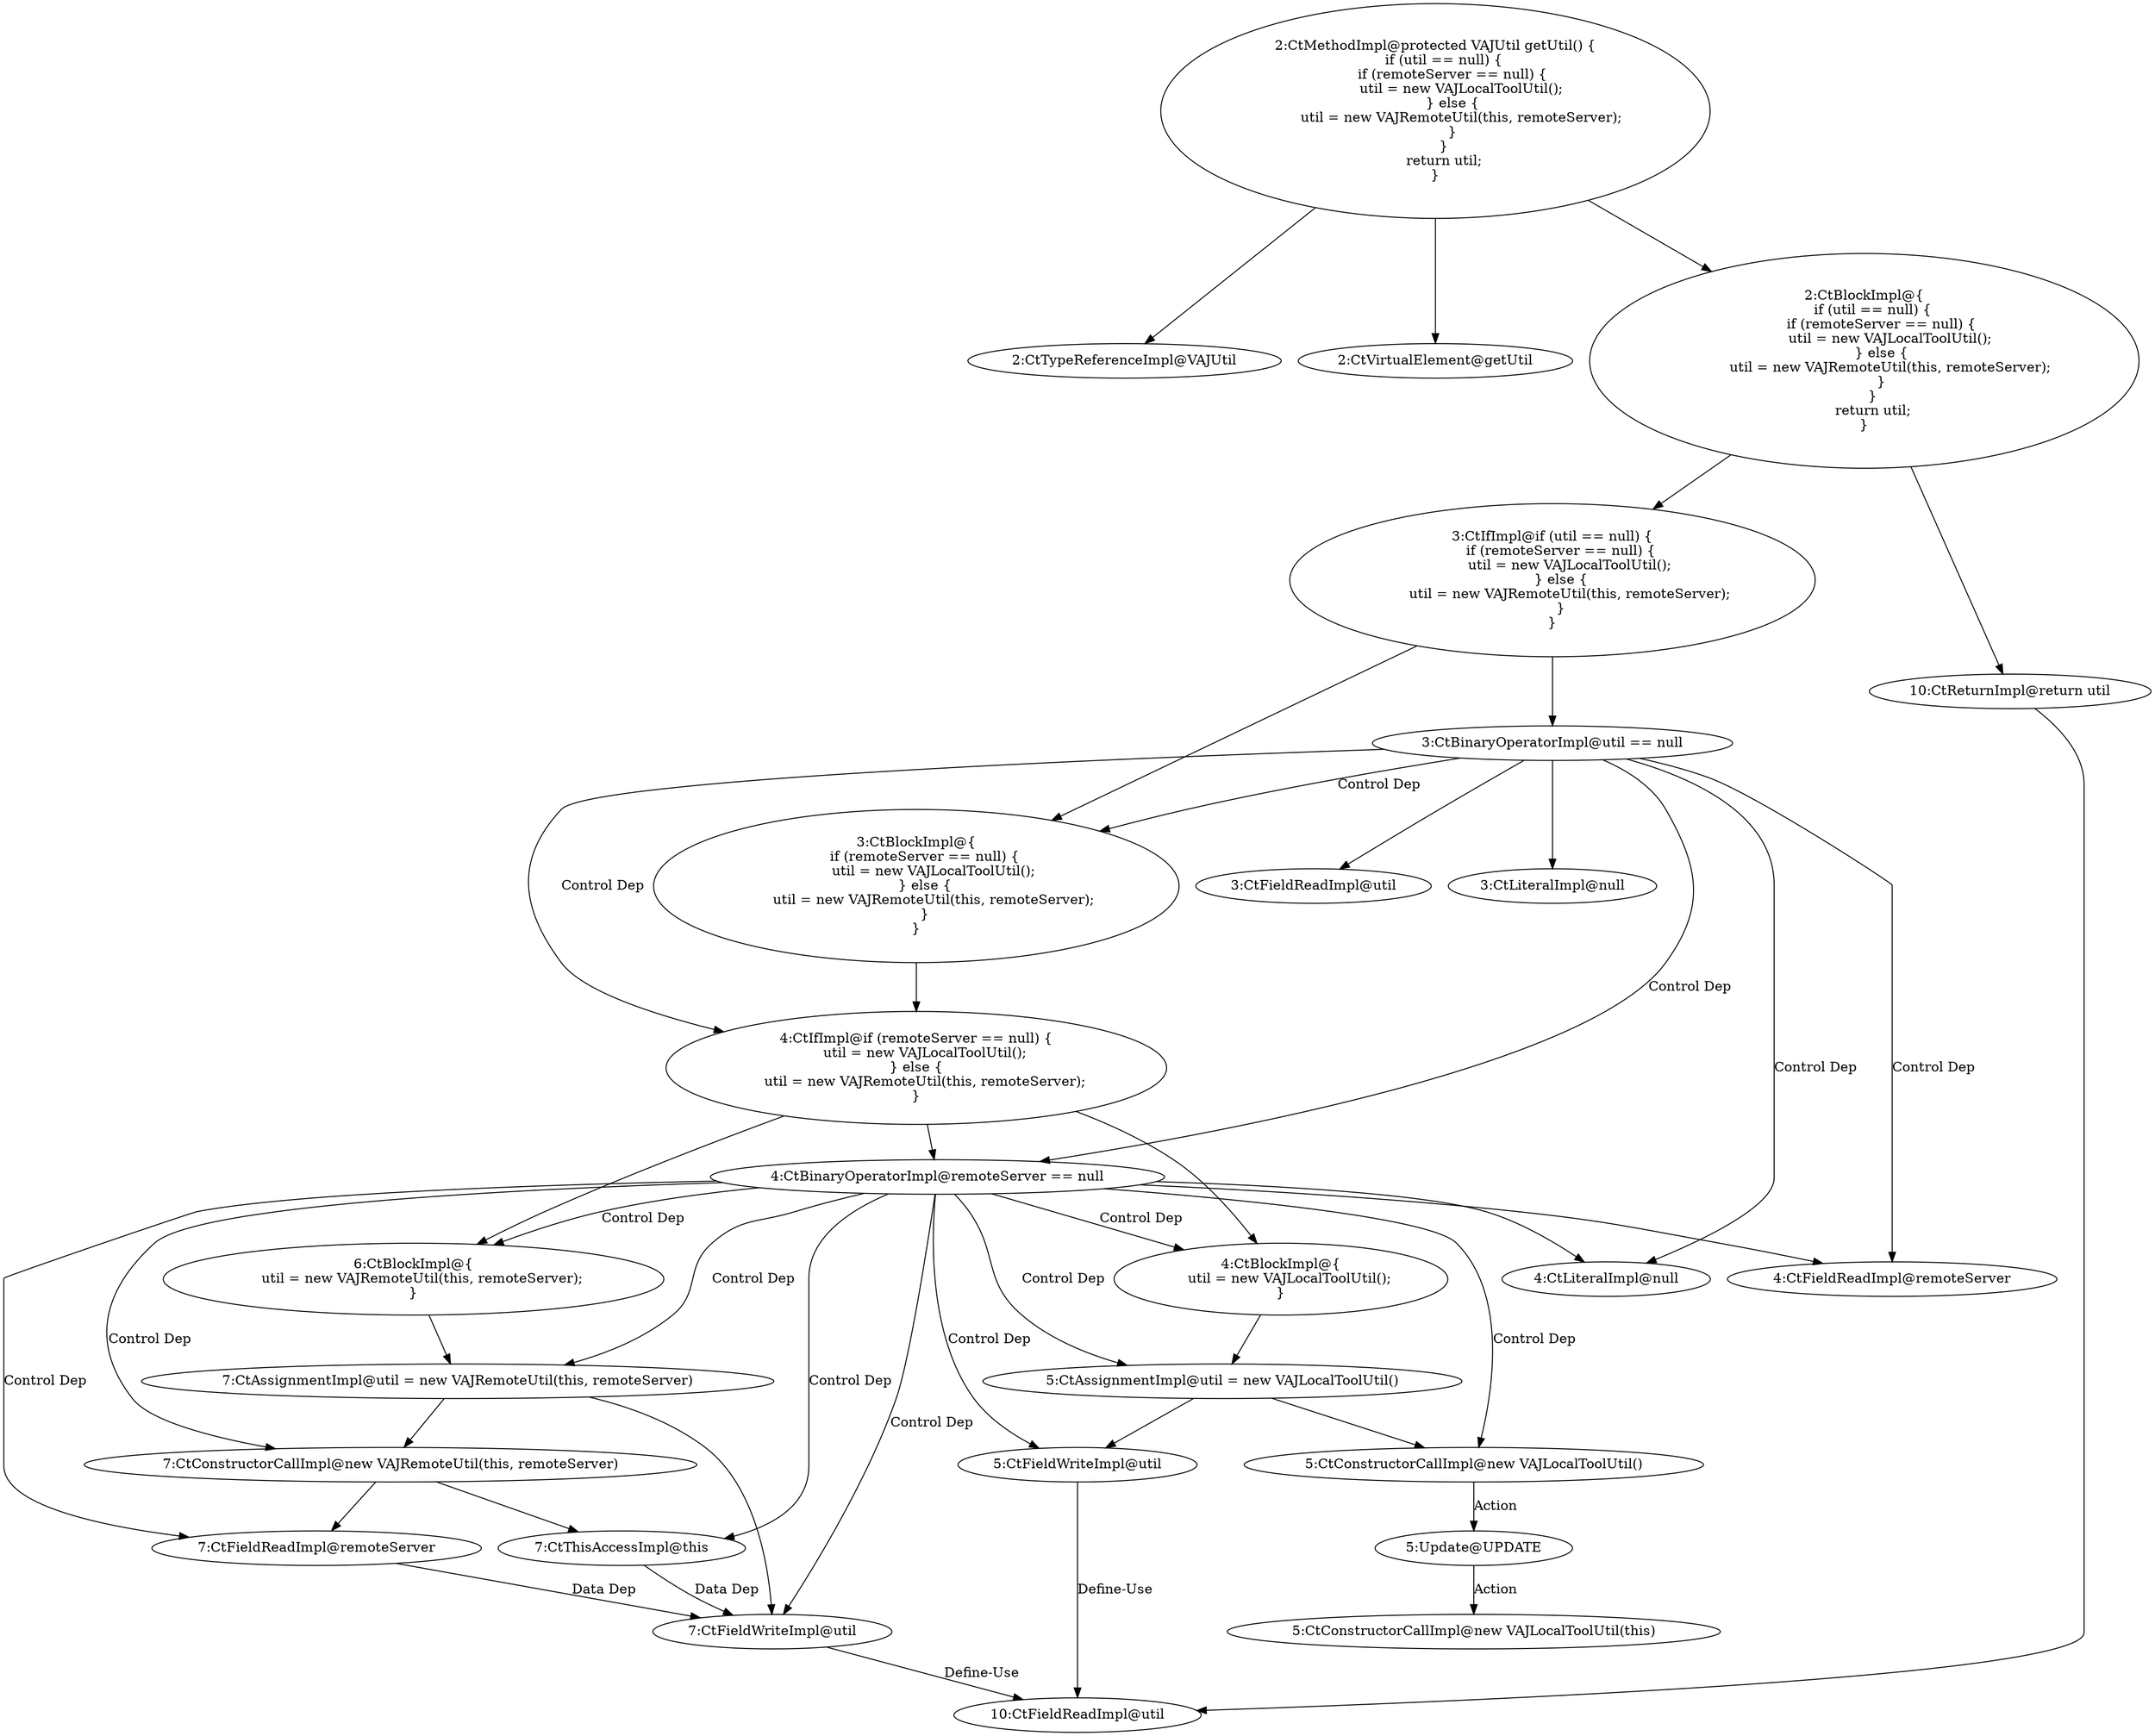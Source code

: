 digraph "getUtil#?" {
0 [label="2:CtTypeReferenceImpl@VAJUtil" shape=ellipse]
1 [label="2:CtVirtualElement@getUtil" shape=ellipse]
2 [label="3:CtFieldReadImpl@util" shape=ellipse]
3 [label="3:CtLiteralImpl@null" shape=ellipse]
4 [label="3:CtBinaryOperatorImpl@util == null" shape=ellipse]
5 [label="4:CtFieldReadImpl@remoteServer" shape=ellipse]
6 [label="4:CtLiteralImpl@null" shape=ellipse]
7 [label="4:CtBinaryOperatorImpl@remoteServer == null" shape=ellipse]
8 [label="5:CtFieldWriteImpl@util" shape=ellipse]
9 [label="5:CtConstructorCallImpl@new VAJLocalToolUtil()" shape=ellipse]
10 [label="5:CtAssignmentImpl@util = new VAJLocalToolUtil()" shape=ellipse]
11 [label="4:CtBlockImpl@\{
    util = new VAJLocalToolUtil();
\}" shape=ellipse]
12 [label="7:CtFieldWriteImpl@util" shape=ellipse]
13 [label="7:CtThisAccessImpl@this" shape=ellipse]
14 [label="7:CtFieldReadImpl@remoteServer" shape=ellipse]
15 [label="7:CtConstructorCallImpl@new VAJRemoteUtil(this, remoteServer)" shape=ellipse]
16 [label="7:CtAssignmentImpl@util = new VAJRemoteUtil(this, remoteServer)" shape=ellipse]
17 [label="6:CtBlockImpl@\{
    util = new VAJRemoteUtil(this, remoteServer);
\}" shape=ellipse]
18 [label="4:CtIfImpl@if (remoteServer == null) \{
    util = new VAJLocalToolUtil();
\} else \{
    util = new VAJRemoteUtil(this, remoteServer);
\}" shape=ellipse]
19 [label="3:CtBlockImpl@\{
    if (remoteServer == null) \{
        util = new VAJLocalToolUtil();
    \} else \{
        util = new VAJRemoteUtil(this, remoteServer);
    \}
\}" shape=ellipse]
20 [label="3:CtIfImpl@if (util == null) \{
    if (remoteServer == null) \{
        util = new VAJLocalToolUtil();
    \} else \{
        util = new VAJRemoteUtil(this, remoteServer);
    \}
\}" shape=ellipse]
21 [label="10:CtFieldReadImpl@util" shape=ellipse]
22 [label="10:CtReturnImpl@return util" shape=ellipse]
23 [label="2:CtBlockImpl@\{
    if (util == null) \{
        if (remoteServer == null) \{
            util = new VAJLocalToolUtil();
        \} else \{
            util = new VAJRemoteUtil(this, remoteServer);
        \}
    \}
    return util;
\}" shape=ellipse]
24 [label="2:CtMethodImpl@protected VAJUtil getUtil() \{
    if (util == null) \{
        if (remoteServer == null) \{
            util = new VAJLocalToolUtil();
        \} else \{
            util = new VAJRemoteUtil(this, remoteServer);
        \}
    \}
    return util;
\}" shape=ellipse]
25 [label="5:Update@UPDATE" shape=ellipse]
26 [label="5:CtConstructorCallImpl@new VAJLocalToolUtil(this)" shape=ellipse]
4 -> 2 [label=""];
4 -> 3 [label=""];
4 -> 19 [label="Control Dep"];
4 -> 18 [label="Control Dep"];
4 -> 7 [label="Control Dep"];
4 -> 5 [label="Control Dep"];
4 -> 6 [label="Control Dep"];
7 -> 5 [label=""];
7 -> 6 [label=""];
7 -> 11 [label="Control Dep"];
7 -> 10 [label="Control Dep"];
7 -> 8 [label="Control Dep"];
7 -> 9 [label="Control Dep"];
7 -> 17 [label="Control Dep"];
7 -> 16 [label="Control Dep"];
7 -> 12 [label="Control Dep"];
7 -> 15 [label="Control Dep"];
7 -> 13 [label="Control Dep"];
7 -> 14 [label="Control Dep"];
8 -> 21 [label="Define-Use"];
9 -> 25 [label="Action"];
10 -> 8 [label=""];
10 -> 9 [label=""];
11 -> 10 [label=""];
12 -> 21 [label="Define-Use"];
13 -> 12 [label="Data Dep"];
14 -> 12 [label="Data Dep"];
15 -> 13 [label=""];
15 -> 14 [label=""];
16 -> 12 [label=""];
16 -> 15 [label=""];
17 -> 16 [label=""];
18 -> 7 [label=""];
18 -> 11 [label=""];
18 -> 17 [label=""];
19 -> 18 [label=""];
20 -> 4 [label=""];
20 -> 19 [label=""];
22 -> 21 [label=""];
23 -> 20 [label=""];
23 -> 22 [label=""];
24 -> 0 [label=""];
24 -> 23 [label=""];
24 -> 1 [label=""];
25 -> 26 [label="Action"];
}